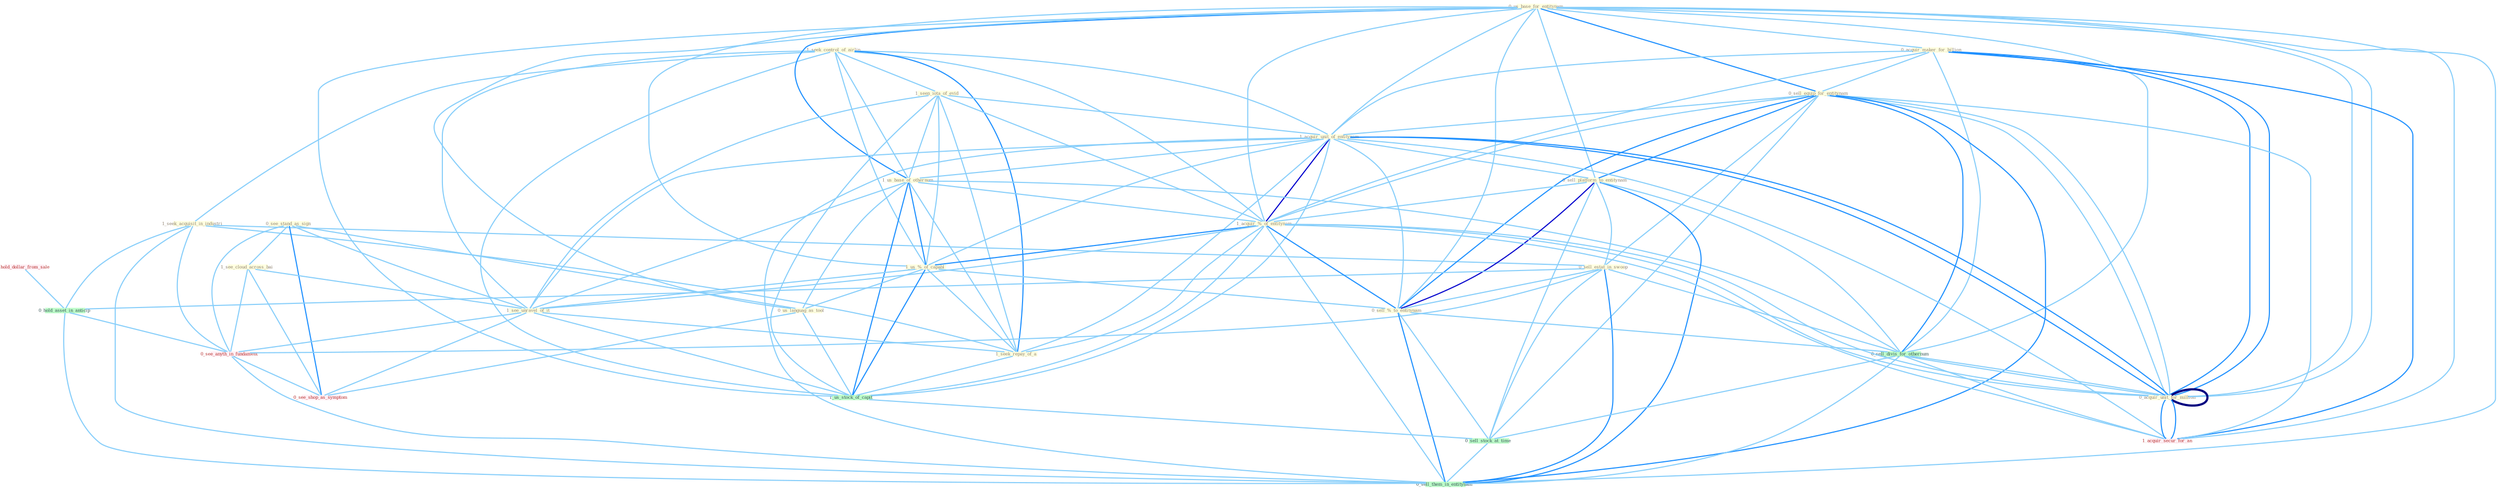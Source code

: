 Graph G{ 
    node
    [shape=polygon,style=filled,width=.5,height=.06,color="#BDFCC9",fixedsize=true,fontsize=4,
    fontcolor="#2f4f4f"];
    {node
    [color="#ffffe0", fontcolor="#8b7d6b"] "1_seek_control_of_airlin " "1_seek_acquisit_in_industri " "0_see_stand_as_sign " "0_us_base_for_entitynam " "0_acquir_maker_for_billion " "1_seen_iota_of_evid " "0_sell_equip_for_entitynam " "1_acquir_unit_of_entitynam " "1_us_base_of_othernum " "0_sell_platform_to_entitynam " "0_sell_estat_in_swoop " "1_acquir_%_of_entitynam " "1_us_%_of_capabl " "0_us_languag_as_tool " "1_see_cloud_across_bai " "0_sell_%_to_entitynam " "1_see_unravel_of_it " "1_seek_repay_of_a " "0_acquir_unit_for_million "}
{node [color="#fff0f5", fontcolor="#b22222"] "1_acquir_secur_for_an " "1_hold_dollar_from_sale " "0_see_anyth_in_fundament " "0_see_shop_as_symptom "}
edge [color="#B0E2FF"];

	"1_seek_control_of_airlin " -- "1_seek_acquisit_in_industri " [w="1", color="#87cefa" ];
	"1_seek_control_of_airlin " -- "1_seen_iota_of_evid " [w="1", color="#87cefa" ];
	"1_seek_control_of_airlin " -- "1_acquir_unit_of_entitynam " [w="1", color="#87cefa" ];
	"1_seek_control_of_airlin " -- "1_us_base_of_othernum " [w="1", color="#87cefa" ];
	"1_seek_control_of_airlin " -- "1_acquir_%_of_entitynam " [w="1", color="#87cefa" ];
	"1_seek_control_of_airlin " -- "1_us_%_of_capabl " [w="1", color="#87cefa" ];
	"1_seek_control_of_airlin " -- "1_see_unravel_of_it " [w="1", color="#87cefa" ];
	"1_seek_control_of_airlin " -- "1_seek_repay_of_a " [w="2", color="#1e90ff" , len=0.8];
	"1_seek_control_of_airlin " -- "1_us_stock_of_capit " [w="1", color="#87cefa" ];
	"1_seek_acquisit_in_industri " -- "0_sell_estat_in_swoop " [w="1", color="#87cefa" ];
	"1_seek_acquisit_in_industri " -- "1_seek_repay_of_a " [w="1", color="#87cefa" ];
	"1_seek_acquisit_in_industri " -- "0_hold_asset_in_anticip " [w="1", color="#87cefa" ];
	"1_seek_acquisit_in_industri " -- "0_see_anyth_in_fundament " [w="1", color="#87cefa" ];
	"1_seek_acquisit_in_industri " -- "0_sell_them_in_entitynam " [w="1", color="#87cefa" ];
	"0_see_stand_as_sign " -- "0_us_languag_as_tool " [w="1", color="#87cefa" ];
	"0_see_stand_as_sign " -- "1_see_cloud_across_bai " [w="1", color="#87cefa" ];
	"0_see_stand_as_sign " -- "1_see_unravel_of_it " [w="1", color="#87cefa" ];
	"0_see_stand_as_sign " -- "0_see_anyth_in_fundament " [w="1", color="#87cefa" ];
	"0_see_stand_as_sign " -- "0_see_shop_as_symptom " [w="2", color="#1e90ff" , len=0.8];
	"0_us_base_for_entitynam " -- "0_acquir_maker_for_billion " [w="1", color="#87cefa" ];
	"0_us_base_for_entitynam " -- "0_sell_equip_for_entitynam " [w="2", color="#1e90ff" , len=0.8];
	"0_us_base_for_entitynam " -- "1_acquir_unit_of_entitynam " [w="1", color="#87cefa" ];
	"0_us_base_for_entitynam " -- "1_us_base_of_othernum " [w="2", color="#1e90ff" , len=0.8];
	"0_us_base_for_entitynam " -- "0_sell_platform_to_entitynam " [w="1", color="#87cefa" ];
	"0_us_base_for_entitynam " -- "1_acquir_%_of_entitynam " [w="1", color="#87cefa" ];
	"0_us_base_for_entitynam " -- "1_us_%_of_capabl " [w="1", color="#87cefa" ];
	"0_us_base_for_entitynam " -- "0_us_languag_as_tool " [w="1", color="#87cefa" ];
	"0_us_base_for_entitynam " -- "0_sell_%_to_entitynam " [w="1", color="#87cefa" ];
	"0_us_base_for_entitynam " -- "0_acquir_unit_for_million " [w="1", color="#87cefa" ];
	"0_us_base_for_entitynam " -- "0_sell_divis_for_othernum " [w="1", color="#87cefa" ];
	"0_us_base_for_entitynam " -- "1_acquir_secur_for_an " [w="1", color="#87cefa" ];
	"0_us_base_for_entitynam " -- "1_us_stock_of_capit " [w="1", color="#87cefa" ];
	"0_us_base_for_entitynam " -- "0_acquir_unit_for_million " [w="1", color="#87cefa" ];
	"0_us_base_for_entitynam " -- "0_sell_them_in_entitynam " [w="1", color="#87cefa" ];
	"0_acquir_maker_for_billion " -- "0_sell_equip_for_entitynam " [w="1", color="#87cefa" ];
	"0_acquir_maker_for_billion " -- "1_acquir_unit_of_entitynam " [w="1", color="#87cefa" ];
	"0_acquir_maker_for_billion " -- "1_acquir_%_of_entitynam " [w="1", color="#87cefa" ];
	"0_acquir_maker_for_billion " -- "0_acquir_unit_for_million " [w="2", color="#1e90ff" , len=0.8];
	"0_acquir_maker_for_billion " -- "0_sell_divis_for_othernum " [w="1", color="#87cefa" ];
	"0_acquir_maker_for_billion " -- "1_acquir_secur_for_an " [w="2", color="#1e90ff" , len=0.8];
	"0_acquir_maker_for_billion " -- "0_acquir_unit_for_million " [w="2", color="#1e90ff" , len=0.8];
	"1_seen_iota_of_evid " -- "1_acquir_unit_of_entitynam " [w="1", color="#87cefa" ];
	"1_seen_iota_of_evid " -- "1_us_base_of_othernum " [w="1", color="#87cefa" ];
	"1_seen_iota_of_evid " -- "1_acquir_%_of_entitynam " [w="1", color="#87cefa" ];
	"1_seen_iota_of_evid " -- "1_us_%_of_capabl " [w="1", color="#87cefa" ];
	"1_seen_iota_of_evid " -- "1_see_unravel_of_it " [w="1", color="#87cefa" ];
	"1_seen_iota_of_evid " -- "1_seek_repay_of_a " [w="1", color="#87cefa" ];
	"1_seen_iota_of_evid " -- "1_us_stock_of_capit " [w="1", color="#87cefa" ];
	"0_sell_equip_for_entitynam " -- "1_acquir_unit_of_entitynam " [w="1", color="#87cefa" ];
	"0_sell_equip_for_entitynam " -- "0_sell_platform_to_entitynam " [w="2", color="#1e90ff" , len=0.8];
	"0_sell_equip_for_entitynam " -- "0_sell_estat_in_swoop " [w="1", color="#87cefa" ];
	"0_sell_equip_for_entitynam " -- "1_acquir_%_of_entitynam " [w="1", color="#87cefa" ];
	"0_sell_equip_for_entitynam " -- "0_sell_%_to_entitynam " [w="2", color="#1e90ff" , len=0.8];
	"0_sell_equip_for_entitynam " -- "0_acquir_unit_for_million " [w="1", color="#87cefa" ];
	"0_sell_equip_for_entitynam " -- "0_sell_divis_for_othernum " [w="2", color="#1e90ff" , len=0.8];
	"0_sell_equip_for_entitynam " -- "1_acquir_secur_for_an " [w="1", color="#87cefa" ];
	"0_sell_equip_for_entitynam " -- "0_sell_stock_at_time " [w="1", color="#87cefa" ];
	"0_sell_equip_for_entitynam " -- "0_acquir_unit_for_million " [w="1", color="#87cefa" ];
	"0_sell_equip_for_entitynam " -- "0_sell_them_in_entitynam " [w="2", color="#1e90ff" , len=0.8];
	"1_acquir_unit_of_entitynam " -- "1_us_base_of_othernum " [w="1", color="#87cefa" ];
	"1_acquir_unit_of_entitynam " -- "0_sell_platform_to_entitynam " [w="1", color="#87cefa" ];
	"1_acquir_unit_of_entitynam " -- "1_acquir_%_of_entitynam " [w="3", color="#0000cd" , len=0.6];
	"1_acquir_unit_of_entitynam " -- "1_us_%_of_capabl " [w="1", color="#87cefa" ];
	"1_acquir_unit_of_entitynam " -- "0_sell_%_to_entitynam " [w="1", color="#87cefa" ];
	"1_acquir_unit_of_entitynam " -- "1_see_unravel_of_it " [w="1", color="#87cefa" ];
	"1_acquir_unit_of_entitynam " -- "1_seek_repay_of_a " [w="1", color="#87cefa" ];
	"1_acquir_unit_of_entitynam " -- "0_acquir_unit_for_million " [w="2", color="#1e90ff" , len=0.8];
	"1_acquir_unit_of_entitynam " -- "1_acquir_secur_for_an " [w="1", color="#87cefa" ];
	"1_acquir_unit_of_entitynam " -- "1_us_stock_of_capit " [w="1", color="#87cefa" ];
	"1_acquir_unit_of_entitynam " -- "0_acquir_unit_for_million " [w="2", color="#1e90ff" , len=0.8];
	"1_acquir_unit_of_entitynam " -- "0_sell_them_in_entitynam " [w="1", color="#87cefa" ];
	"1_us_base_of_othernum " -- "1_acquir_%_of_entitynam " [w="1", color="#87cefa" ];
	"1_us_base_of_othernum " -- "1_us_%_of_capabl " [w="2", color="#1e90ff" , len=0.8];
	"1_us_base_of_othernum " -- "0_us_languag_as_tool " [w="1", color="#87cefa" ];
	"1_us_base_of_othernum " -- "1_see_unravel_of_it " [w="1", color="#87cefa" ];
	"1_us_base_of_othernum " -- "1_seek_repay_of_a " [w="1", color="#87cefa" ];
	"1_us_base_of_othernum " -- "0_sell_divis_for_othernum " [w="1", color="#87cefa" ];
	"1_us_base_of_othernum " -- "1_us_stock_of_capit " [w="2", color="#1e90ff" , len=0.8];
	"0_sell_platform_to_entitynam " -- "0_sell_estat_in_swoop " [w="1", color="#87cefa" ];
	"0_sell_platform_to_entitynam " -- "1_acquir_%_of_entitynam " [w="1", color="#87cefa" ];
	"0_sell_platform_to_entitynam " -- "0_sell_%_to_entitynam " [w="3", color="#0000cd" , len=0.6];
	"0_sell_platform_to_entitynam " -- "0_sell_divis_for_othernum " [w="1", color="#87cefa" ];
	"0_sell_platform_to_entitynam " -- "0_sell_stock_at_time " [w="1", color="#87cefa" ];
	"0_sell_platform_to_entitynam " -- "0_sell_them_in_entitynam " [w="2", color="#1e90ff" , len=0.8];
	"0_sell_estat_in_swoop " -- "0_sell_%_to_entitynam " [w="1", color="#87cefa" ];
	"0_sell_estat_in_swoop " -- "0_sell_divis_for_othernum " [w="1", color="#87cefa" ];
	"0_sell_estat_in_swoop " -- "0_hold_asset_in_anticip " [w="1", color="#87cefa" ];
	"0_sell_estat_in_swoop " -- "0_sell_stock_at_time " [w="1", color="#87cefa" ];
	"0_sell_estat_in_swoop " -- "0_see_anyth_in_fundament " [w="1", color="#87cefa" ];
	"0_sell_estat_in_swoop " -- "0_sell_them_in_entitynam " [w="2", color="#1e90ff" , len=0.8];
	"1_acquir_%_of_entitynam " -- "1_us_%_of_capabl " [w="2", color="#1e90ff" , len=0.8];
	"1_acquir_%_of_entitynam " -- "0_sell_%_to_entitynam " [w="2", color="#1e90ff" , len=0.8];
	"1_acquir_%_of_entitynam " -- "1_see_unravel_of_it " [w="1", color="#87cefa" ];
	"1_acquir_%_of_entitynam " -- "1_seek_repay_of_a " [w="1", color="#87cefa" ];
	"1_acquir_%_of_entitynam " -- "0_acquir_unit_for_million " [w="1", color="#87cefa" ];
	"1_acquir_%_of_entitynam " -- "1_acquir_secur_for_an " [w="1", color="#87cefa" ];
	"1_acquir_%_of_entitynam " -- "1_us_stock_of_capit " [w="1", color="#87cefa" ];
	"1_acquir_%_of_entitynam " -- "0_acquir_unit_for_million " [w="1", color="#87cefa" ];
	"1_acquir_%_of_entitynam " -- "0_sell_them_in_entitynam " [w="1", color="#87cefa" ];
	"1_us_%_of_capabl " -- "0_us_languag_as_tool " [w="1", color="#87cefa" ];
	"1_us_%_of_capabl " -- "0_sell_%_to_entitynam " [w="1", color="#87cefa" ];
	"1_us_%_of_capabl " -- "1_see_unravel_of_it " [w="1", color="#87cefa" ];
	"1_us_%_of_capabl " -- "1_seek_repay_of_a " [w="1", color="#87cefa" ];
	"1_us_%_of_capabl " -- "1_us_stock_of_capit " [w="2", color="#1e90ff" , len=0.8];
	"0_us_languag_as_tool " -- "1_us_stock_of_capit " [w="1", color="#87cefa" ];
	"0_us_languag_as_tool " -- "0_see_shop_as_symptom " [w="1", color="#87cefa" ];
	"1_see_cloud_across_bai " -- "1_see_unravel_of_it " [w="1", color="#87cefa" ];
	"1_see_cloud_across_bai " -- "0_see_anyth_in_fundament " [w="1", color="#87cefa" ];
	"1_see_cloud_across_bai " -- "0_see_shop_as_symptom " [w="1", color="#87cefa" ];
	"0_sell_%_to_entitynam " -- "0_sell_divis_for_othernum " [w="1", color="#87cefa" ];
	"0_sell_%_to_entitynam " -- "0_sell_stock_at_time " [w="1", color="#87cefa" ];
	"0_sell_%_to_entitynam " -- "0_sell_them_in_entitynam " [w="2", color="#1e90ff" , len=0.8];
	"1_see_unravel_of_it " -- "1_seek_repay_of_a " [w="1", color="#87cefa" ];
	"1_see_unravel_of_it " -- "1_us_stock_of_capit " [w="1", color="#87cefa" ];
	"1_see_unravel_of_it " -- "0_see_anyth_in_fundament " [w="1", color="#87cefa" ];
	"1_see_unravel_of_it " -- "0_see_shop_as_symptom " [w="1", color="#87cefa" ];
	"1_seek_repay_of_a " -- "1_us_stock_of_capit " [w="1", color="#87cefa" ];
	"0_acquir_unit_for_million " -- "0_sell_divis_for_othernum " [w="1", color="#87cefa" ];
	"0_acquir_unit_for_million " -- "1_acquir_secur_for_an " [w="2", color="#1e90ff" , len=0.8];
	"0_acquir_unit_for_million " -- "0_acquir_unit_for_million " [w="4", style=bold, color="#000080", len=0.4];
	"0_sell_divis_for_othernum " -- "1_acquir_secur_for_an " [w="1", color="#87cefa" ];
	"0_sell_divis_for_othernum " -- "0_sell_stock_at_time " [w="1", color="#87cefa" ];
	"0_sell_divis_for_othernum " -- "0_acquir_unit_for_million " [w="1", color="#87cefa" ];
	"0_sell_divis_for_othernum " -- "0_sell_them_in_entitynam " [w="1", color="#87cefa" ];
	"1_acquir_secur_for_an " -- "0_acquir_unit_for_million " [w="2", color="#1e90ff" , len=0.8];
	"1_us_stock_of_capit " -- "0_sell_stock_at_time " [w="1", color="#87cefa" ];
	"1_hold_dollar_from_sale " -- "0_hold_asset_in_anticip " [w="1", color="#87cefa" ];
	"0_hold_asset_in_anticip " -- "0_see_anyth_in_fundament " [w="1", color="#87cefa" ];
	"0_hold_asset_in_anticip " -- "0_sell_them_in_entitynam " [w="1", color="#87cefa" ];
	"0_sell_stock_at_time " -- "0_sell_them_in_entitynam " [w="1", color="#87cefa" ];
	"0_see_anyth_in_fundament " -- "0_see_shop_as_symptom " [w="1", color="#87cefa" ];
	"0_see_anyth_in_fundament " -- "0_sell_them_in_entitynam " [w="1", color="#87cefa" ];
}